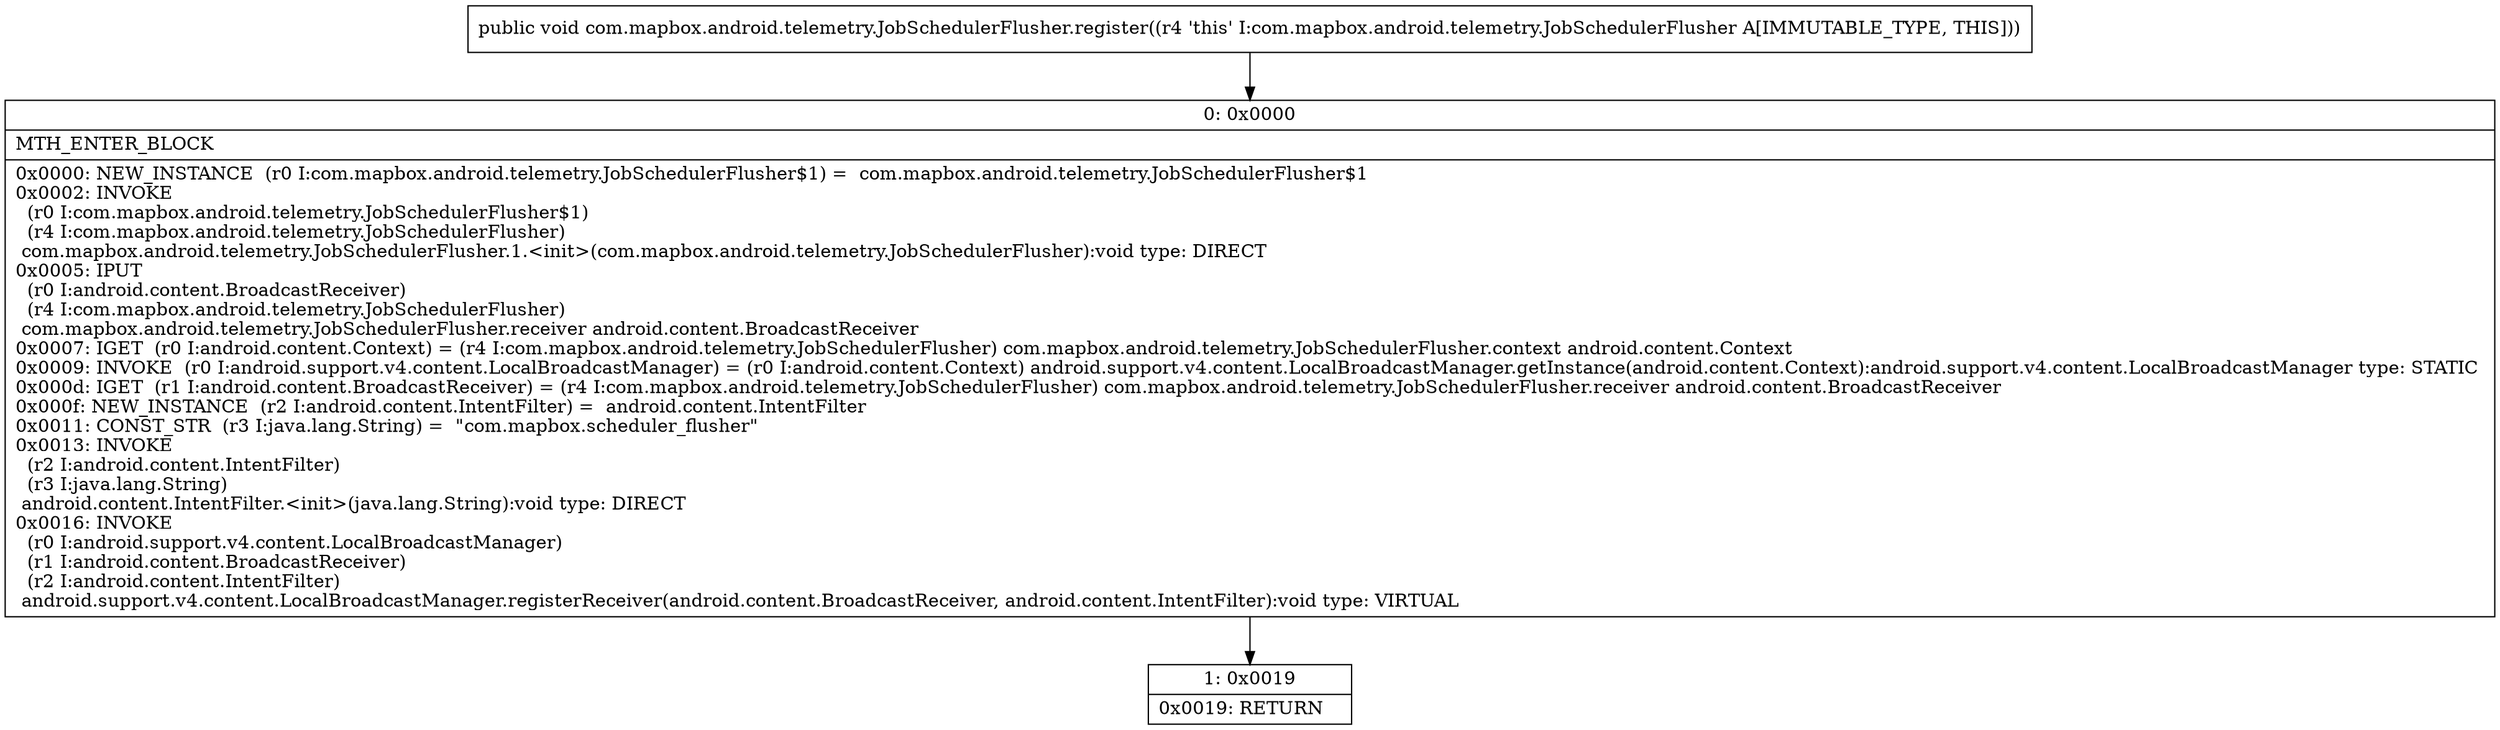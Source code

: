 digraph "CFG forcom.mapbox.android.telemetry.JobSchedulerFlusher.register()V" {
Node_0 [shape=record,label="{0\:\ 0x0000|MTH_ENTER_BLOCK\l|0x0000: NEW_INSTANCE  (r0 I:com.mapbox.android.telemetry.JobSchedulerFlusher$1) =  com.mapbox.android.telemetry.JobSchedulerFlusher$1 \l0x0002: INVOKE  \l  (r0 I:com.mapbox.android.telemetry.JobSchedulerFlusher$1)\l  (r4 I:com.mapbox.android.telemetry.JobSchedulerFlusher)\l com.mapbox.android.telemetry.JobSchedulerFlusher.1.\<init\>(com.mapbox.android.telemetry.JobSchedulerFlusher):void type: DIRECT \l0x0005: IPUT  \l  (r0 I:android.content.BroadcastReceiver)\l  (r4 I:com.mapbox.android.telemetry.JobSchedulerFlusher)\l com.mapbox.android.telemetry.JobSchedulerFlusher.receiver android.content.BroadcastReceiver \l0x0007: IGET  (r0 I:android.content.Context) = (r4 I:com.mapbox.android.telemetry.JobSchedulerFlusher) com.mapbox.android.telemetry.JobSchedulerFlusher.context android.content.Context \l0x0009: INVOKE  (r0 I:android.support.v4.content.LocalBroadcastManager) = (r0 I:android.content.Context) android.support.v4.content.LocalBroadcastManager.getInstance(android.content.Context):android.support.v4.content.LocalBroadcastManager type: STATIC \l0x000d: IGET  (r1 I:android.content.BroadcastReceiver) = (r4 I:com.mapbox.android.telemetry.JobSchedulerFlusher) com.mapbox.android.telemetry.JobSchedulerFlusher.receiver android.content.BroadcastReceiver \l0x000f: NEW_INSTANCE  (r2 I:android.content.IntentFilter) =  android.content.IntentFilter \l0x0011: CONST_STR  (r3 I:java.lang.String) =  \"com.mapbox.scheduler_flusher\" \l0x0013: INVOKE  \l  (r2 I:android.content.IntentFilter)\l  (r3 I:java.lang.String)\l android.content.IntentFilter.\<init\>(java.lang.String):void type: DIRECT \l0x0016: INVOKE  \l  (r0 I:android.support.v4.content.LocalBroadcastManager)\l  (r1 I:android.content.BroadcastReceiver)\l  (r2 I:android.content.IntentFilter)\l android.support.v4.content.LocalBroadcastManager.registerReceiver(android.content.BroadcastReceiver, android.content.IntentFilter):void type: VIRTUAL \l}"];
Node_1 [shape=record,label="{1\:\ 0x0019|0x0019: RETURN   \l}"];
MethodNode[shape=record,label="{public void com.mapbox.android.telemetry.JobSchedulerFlusher.register((r4 'this' I:com.mapbox.android.telemetry.JobSchedulerFlusher A[IMMUTABLE_TYPE, THIS])) }"];
MethodNode -> Node_0;
Node_0 -> Node_1;
}

